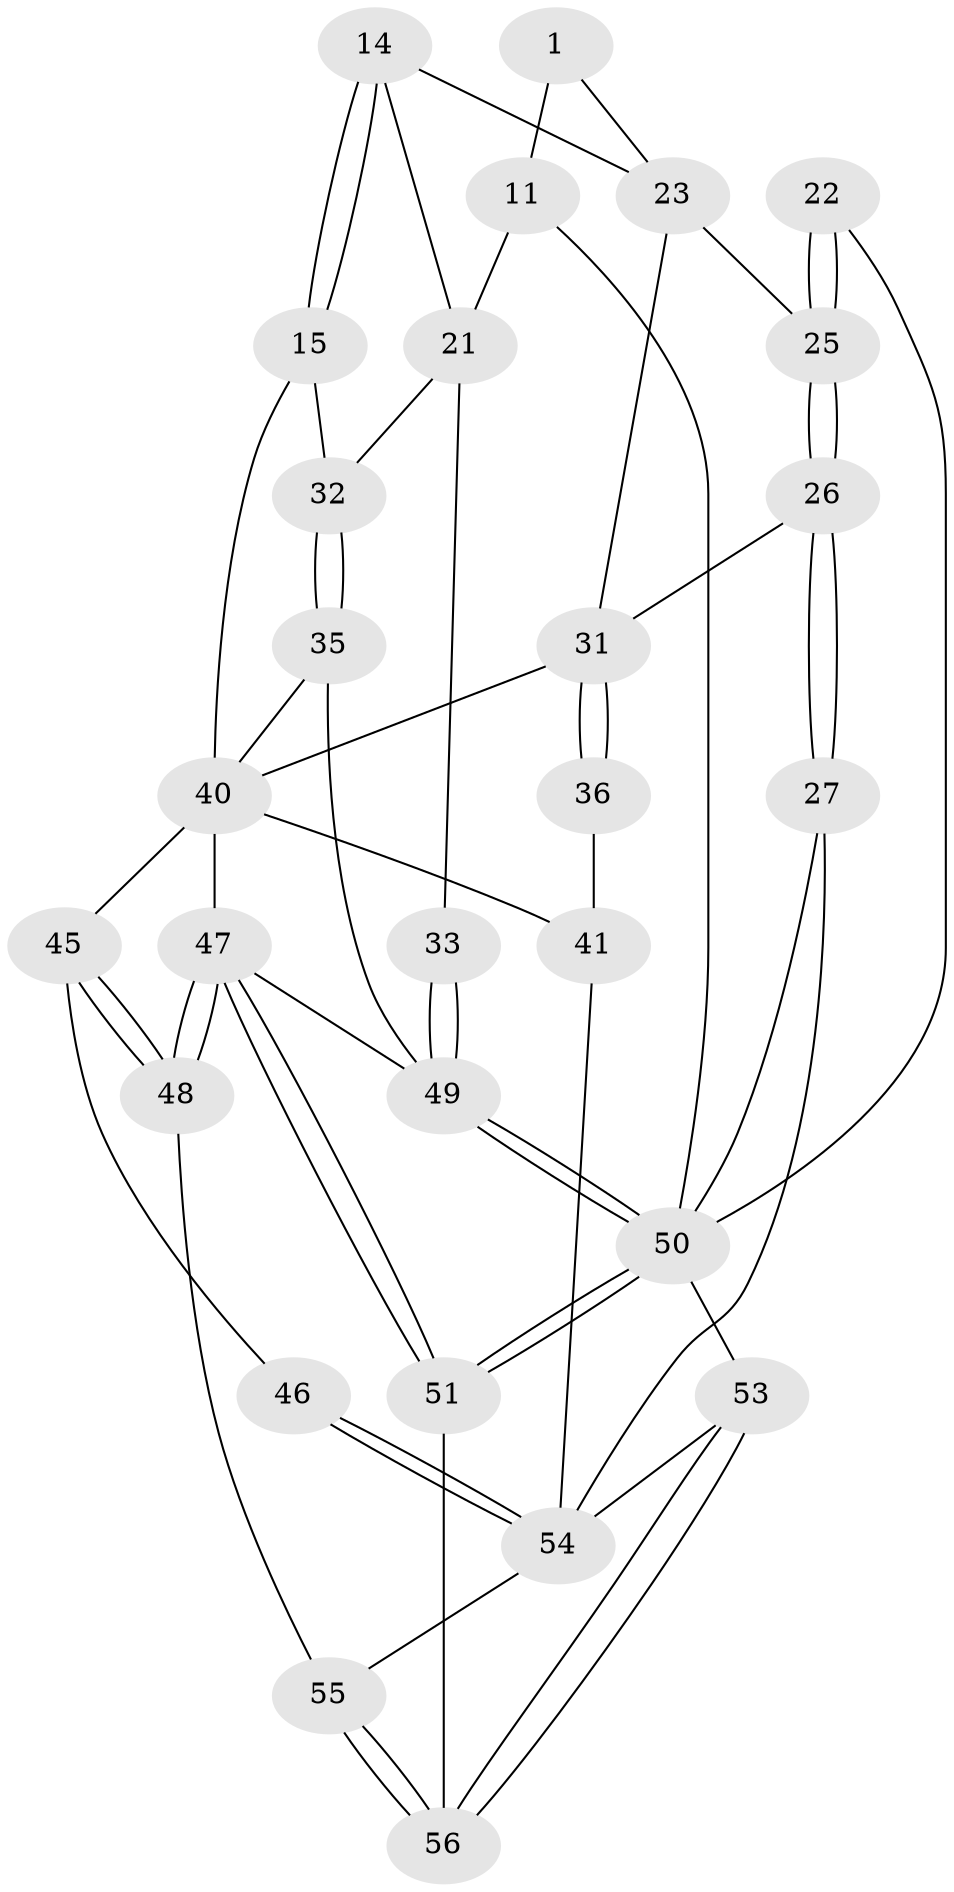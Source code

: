 // original degree distribution, {4: 0.23214285714285715, 5: 0.48214285714285715, 3: 0.05357142857142857, 6: 0.23214285714285715}
// Generated by graph-tools (version 1.1) at 2025/02/03/09/25 05:02:18]
// undirected, 28 vertices, 61 edges
graph export_dot {
graph [start="1"]
  node [color=gray90,style=filled];
  1 [pos="+0.22189265812113762+0"];
  11 [pos="+1+0",super="+2"];
  14 [pos="+0.6871412631122231+0.2313764095086631"];
  15 [pos="+0.6814535006712651+0.33304103658642586"];
  21 [pos="+1+0.34105720097658726",super="+13+20"];
  22 [pos="+0.04580800704947636+0.27839447417483715",super="+5"];
  23 [pos="+0.3059024178159055+0.3442886767402987",super="+19+12"];
  25 [pos="+0.16922381136523595+0.3616247931413021",super="+24+9"];
  26 [pos="+0.11629874281269677+0.5835686454929827"];
  27 [pos="+0.09450321070045542+0.604858303974344"];
  31 [pos="+0.4054780332465394+0.43623485765858566",super="+18+29+30"];
  32 [pos="+1+0.36133602571880924"];
  33 [pos="+1+0.6269864809461125"];
  35 [pos="+0.890419474321316+0.49664849448464105"];
  36 [pos="+0.20848777100058413+0.5629861307093407"];
  40 [pos="+0.5840393148045252+0.5188961714839101",super="+17+16+39"];
  41 [pos="+0.5321689370936777+0.5838217350697413"];
  45 [pos="+0.6679861858577406+0.8046790813642055"];
  46 [pos="+0.4685994618812871+0.7529240337829979"];
  47 [pos="+0.7165078885320996+1",super="+38"];
  48 [pos="+0.7009618540090461+1"];
  49 [pos="+1+1",super="+37+34"];
  50 [pos="+1+1",super="+42+28"];
  51 [pos="+0.829540014126496+1"];
  53 [pos="+0.07512859327231433+1"];
  54 [pos="+0.45579053676884174+0.814832964590612",super="+52+43"];
  55 [pos="+0.5079815141150529+0.880651005357585"];
  56 [pos="+0.43549441993429494+1"];
  1 -- 11;
  1 -- 23;
  11 -- 50 [weight=3];
  11 -- 21 [weight=2];
  14 -- 15;
  14 -- 15;
  14 -- 23;
  14 -- 21;
  15 -- 32;
  15 -- 40;
  21 -- 32;
  21 -- 33;
  22 -- 25 [weight=3];
  22 -- 25;
  22 -- 50;
  23 -- 25 [weight=2];
  23 -- 31 [weight=2];
  25 -- 26;
  25 -- 26;
  26 -- 27;
  26 -- 27;
  26 -- 31;
  27 -- 50;
  27 -- 54;
  31 -- 36 [weight=2];
  31 -- 36;
  31 -- 40;
  32 -- 35;
  32 -- 35;
  33 -- 49 [weight=2];
  33 -- 49;
  35 -- 49;
  35 -- 40;
  36 -- 41;
  40 -- 41;
  40 -- 45;
  40 -- 47;
  41 -- 54;
  45 -- 46;
  45 -- 48;
  45 -- 48;
  46 -- 54 [weight=2];
  46 -- 54;
  47 -- 48;
  47 -- 48;
  47 -- 51;
  47 -- 51;
  47 -- 49;
  48 -- 55;
  49 -- 50;
  49 -- 50;
  50 -- 51;
  50 -- 51;
  50 -- 53;
  51 -- 56;
  53 -- 56;
  53 -- 56;
  53 -- 54;
  54 -- 55;
  55 -- 56;
  55 -- 56;
}
